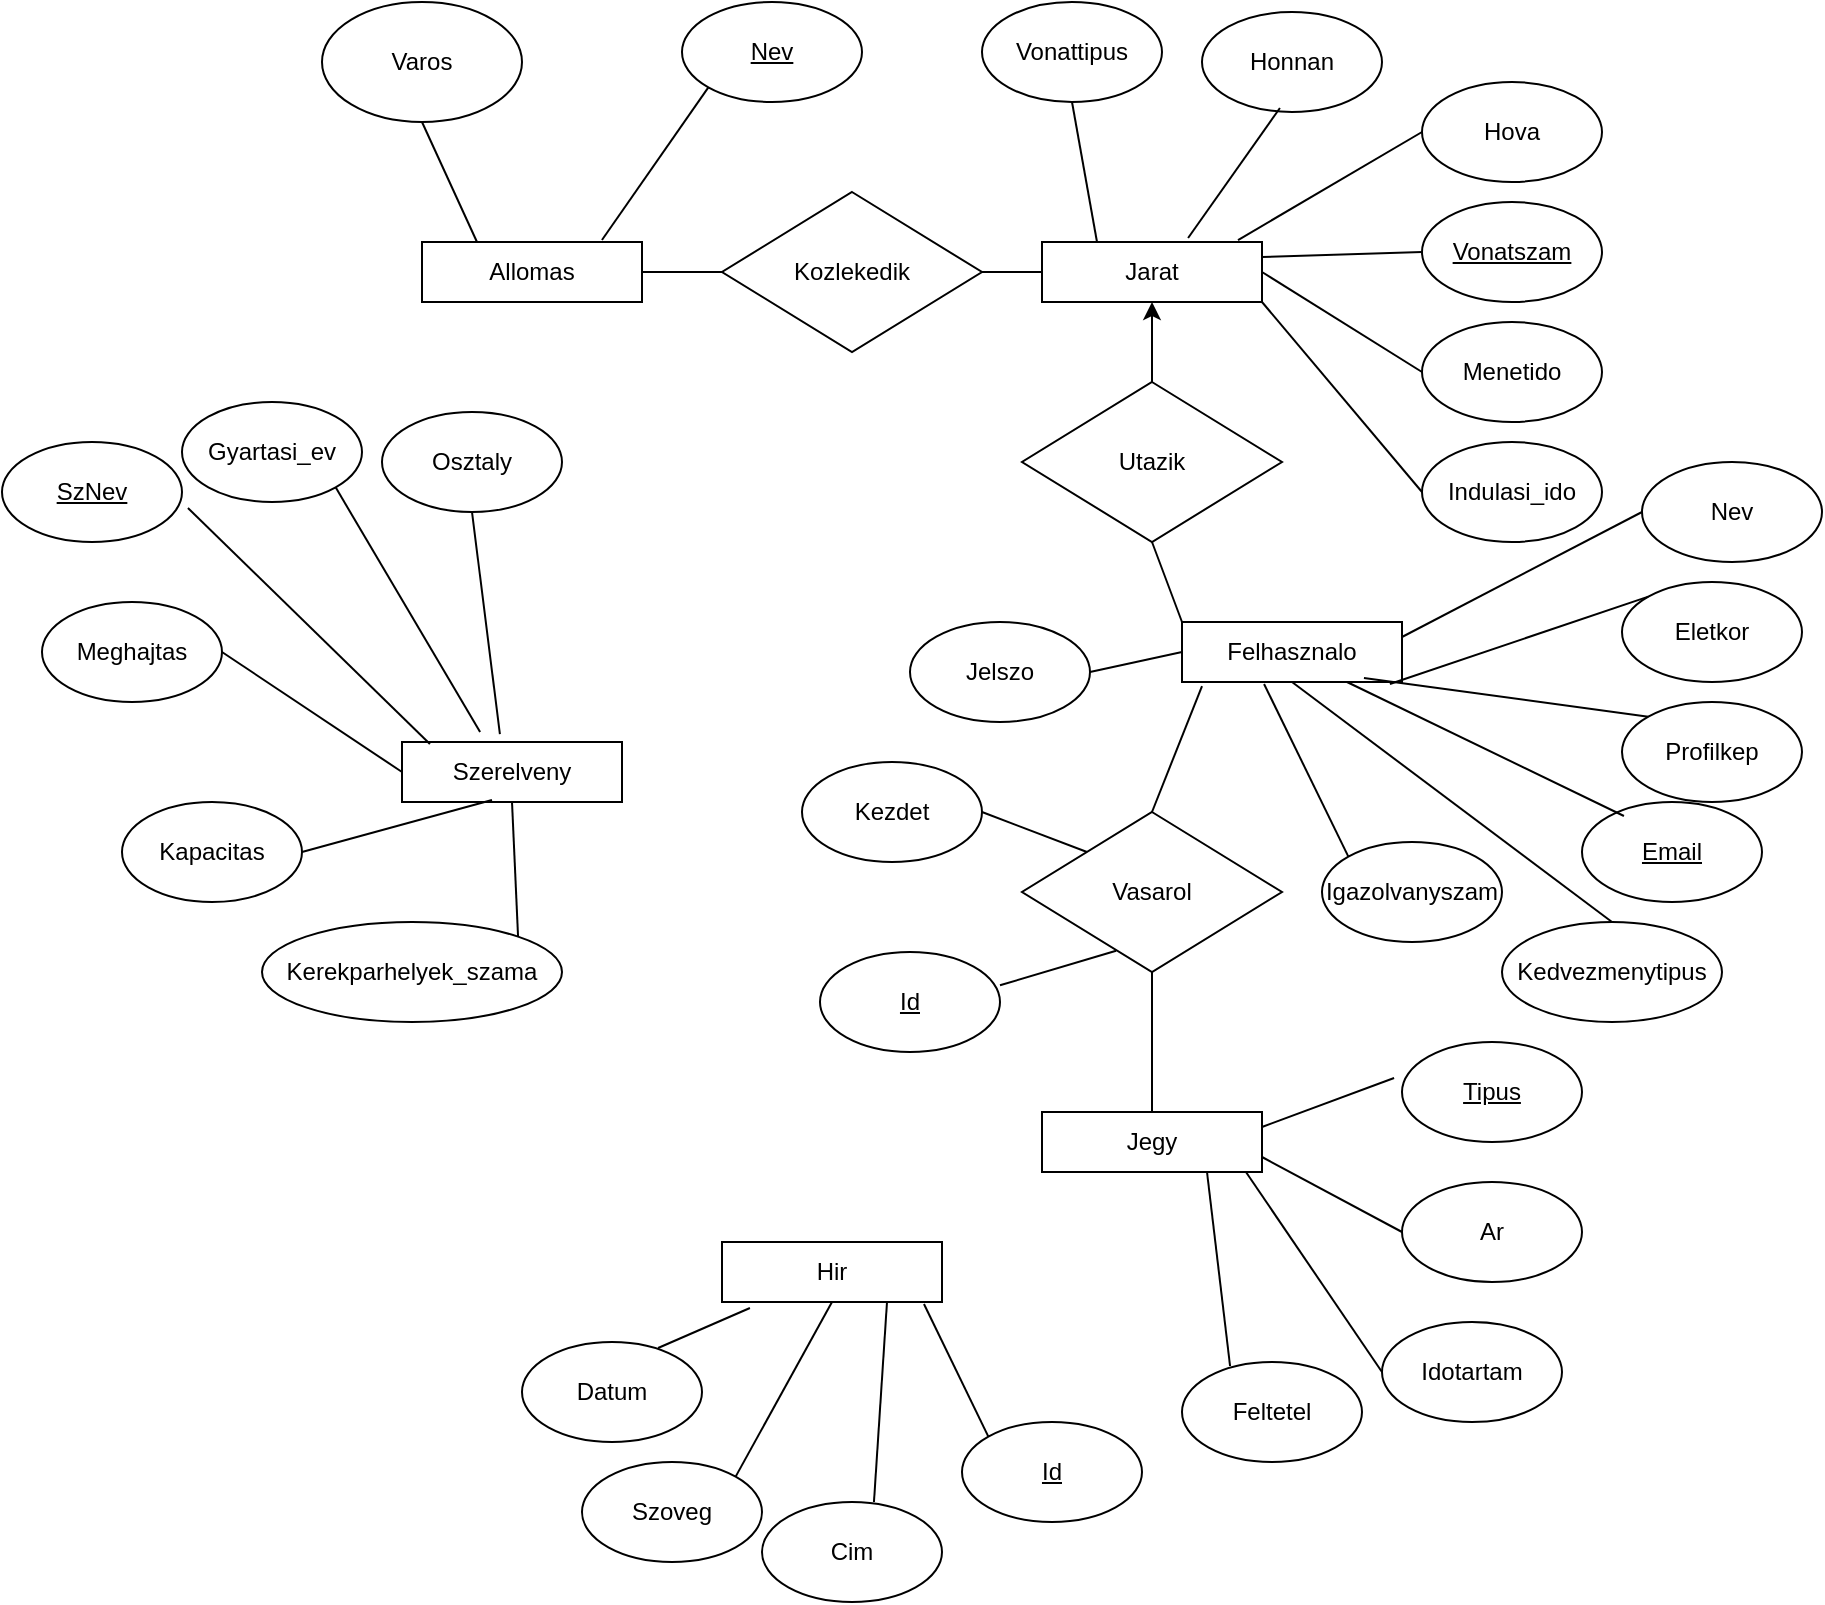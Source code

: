 <mxfile version="22.1.2" type="device">
  <diagram name="1 oldal" id="36wSKTNMPmUcTjD_YmkS">
    <mxGraphModel dx="1802" dy="620" grid="1" gridSize="10" guides="1" tooltips="1" connect="1" arrows="1" fold="1" page="1" pageScale="1" pageWidth="827" pageHeight="1169" math="0" shadow="0">
      <root>
        <mxCell id="0" />
        <mxCell id="1" parent="0" />
        <mxCell id="YrC1Zh7UfG_3kBupLFQ--1" value="Allomas" style="rounded=0;whiteSpace=wrap;html=1;" parent="1" vertex="1">
          <mxGeometry x="170" y="150" width="110" height="30" as="geometry" />
        </mxCell>
        <mxCell id="YrC1Zh7UfG_3kBupLFQ--2" value="Varos" style="ellipse;whiteSpace=wrap;html=1;" parent="1" vertex="1">
          <mxGeometry x="120" y="30" width="100" height="60" as="geometry" />
        </mxCell>
        <mxCell id="YrC1Zh7UfG_3kBupLFQ--3" value="Nev" style="ellipse;whiteSpace=wrap;html=1;fontStyle=4" parent="1" vertex="1">
          <mxGeometry x="300" y="30" width="90" height="50" as="geometry" />
        </mxCell>
        <mxCell id="YrC1Zh7UfG_3kBupLFQ--4" value="" style="endArrow=none;html=1;rounded=0;entryX=0.5;entryY=1;entryDx=0;entryDy=0;exitX=0.25;exitY=0;exitDx=0;exitDy=0;" parent="1" source="YrC1Zh7UfG_3kBupLFQ--1" target="YrC1Zh7UfG_3kBupLFQ--2" edge="1">
          <mxGeometry width="50" height="50" relative="1" as="geometry">
            <mxPoint x="560" y="450" as="sourcePoint" />
            <mxPoint x="610" y="400" as="targetPoint" />
          </mxGeometry>
        </mxCell>
        <mxCell id="YrC1Zh7UfG_3kBupLFQ--5" value="" style="endArrow=none;html=1;rounded=0;exitX=0.818;exitY=-0.033;exitDx=0;exitDy=0;exitPerimeter=0;entryX=0;entryY=1;entryDx=0;entryDy=0;" parent="1" source="YrC1Zh7UfG_3kBupLFQ--1" target="YrC1Zh7UfG_3kBupLFQ--3" edge="1">
          <mxGeometry width="50" height="50" relative="1" as="geometry">
            <mxPoint x="560" y="450" as="sourcePoint" />
            <mxPoint x="610" y="400" as="targetPoint" />
          </mxGeometry>
        </mxCell>
        <mxCell id="YrC1Zh7UfG_3kBupLFQ--6" value="Jarat" style="rounded=0;whiteSpace=wrap;html=1;" parent="1" vertex="1">
          <mxGeometry x="480" y="150" width="110" height="30" as="geometry" />
        </mxCell>
        <mxCell id="YrC1Zh7UfG_3kBupLFQ--7" value="Honnan" style="ellipse;whiteSpace=wrap;html=1;fontStyle=0" parent="1" vertex="1">
          <mxGeometry x="560" y="35" width="90" height="50" as="geometry" />
        </mxCell>
        <mxCell id="YrC1Zh7UfG_3kBupLFQ--8" value="Hova" style="ellipse;whiteSpace=wrap;html=1;fontStyle=0" parent="1" vertex="1">
          <mxGeometry x="670" y="70" width="90" height="50" as="geometry" />
        </mxCell>
        <mxCell id="YrC1Zh7UfG_3kBupLFQ--9" value="Vonatszam" style="ellipse;whiteSpace=wrap;html=1;fontStyle=4" parent="1" vertex="1">
          <mxGeometry x="670" y="130" width="90" height="50" as="geometry" />
        </mxCell>
        <mxCell id="YrC1Zh7UfG_3kBupLFQ--10" value="Indulasi_ido" style="ellipse;whiteSpace=wrap;html=1;fontStyle=0" parent="1" vertex="1">
          <mxGeometry x="670" y="250" width="90" height="50" as="geometry" />
        </mxCell>
        <mxCell id="YrC1Zh7UfG_3kBupLFQ--11" value="Menetido" style="ellipse;whiteSpace=wrap;html=1;" parent="1" vertex="1">
          <mxGeometry x="670" y="190" width="90" height="50" as="geometry" />
        </mxCell>
        <mxCell id="YrC1Zh7UfG_3kBupLFQ--12" value="Vonattipus" style="ellipse;whiteSpace=wrap;html=1;" parent="1" vertex="1">
          <mxGeometry x="450" y="30" width="90" height="50" as="geometry" />
        </mxCell>
        <mxCell id="YrC1Zh7UfG_3kBupLFQ--13" value="" style="endArrow=none;html=1;rounded=0;entryX=0.5;entryY=1;entryDx=0;entryDy=0;exitX=0.25;exitY=0;exitDx=0;exitDy=0;" parent="1" source="YrC1Zh7UfG_3kBupLFQ--6" target="YrC1Zh7UfG_3kBupLFQ--12" edge="1">
          <mxGeometry width="50" height="50" relative="1" as="geometry">
            <mxPoint x="560" y="450" as="sourcePoint" />
            <mxPoint x="610" y="400" as="targetPoint" />
          </mxGeometry>
        </mxCell>
        <mxCell id="YrC1Zh7UfG_3kBupLFQ--14" value="" style="endArrow=none;html=1;rounded=0;entryX=0.433;entryY=0.96;entryDx=0;entryDy=0;entryPerimeter=0;exitX=0.664;exitY=-0.067;exitDx=0;exitDy=0;exitPerimeter=0;" parent="1" source="YrC1Zh7UfG_3kBupLFQ--6" target="YrC1Zh7UfG_3kBupLFQ--7" edge="1">
          <mxGeometry width="50" height="50" relative="1" as="geometry">
            <mxPoint x="560" y="450" as="sourcePoint" />
            <mxPoint x="610" y="400" as="targetPoint" />
          </mxGeometry>
        </mxCell>
        <mxCell id="YrC1Zh7UfG_3kBupLFQ--15" value="" style="endArrow=none;html=1;rounded=0;entryX=0;entryY=0.5;entryDx=0;entryDy=0;exitX=0.891;exitY=-0.033;exitDx=0;exitDy=0;exitPerimeter=0;" parent="1" source="YrC1Zh7UfG_3kBupLFQ--6" target="YrC1Zh7UfG_3kBupLFQ--8" edge="1">
          <mxGeometry width="50" height="50" relative="1" as="geometry">
            <mxPoint x="560" y="450" as="sourcePoint" />
            <mxPoint x="610" y="400" as="targetPoint" />
          </mxGeometry>
        </mxCell>
        <mxCell id="YrC1Zh7UfG_3kBupLFQ--16" value="" style="endArrow=none;html=1;rounded=0;entryX=0;entryY=0.5;entryDx=0;entryDy=0;exitX=1;exitY=0.25;exitDx=0;exitDy=0;" parent="1" source="YrC1Zh7UfG_3kBupLFQ--6" target="YrC1Zh7UfG_3kBupLFQ--9" edge="1">
          <mxGeometry width="50" height="50" relative="1" as="geometry">
            <mxPoint x="560" y="450" as="sourcePoint" />
            <mxPoint x="610" y="400" as="targetPoint" />
          </mxGeometry>
        </mxCell>
        <mxCell id="YrC1Zh7UfG_3kBupLFQ--17" value="" style="endArrow=none;html=1;rounded=0;entryX=0;entryY=0.5;entryDx=0;entryDy=0;exitX=1;exitY=0.5;exitDx=0;exitDy=0;" parent="1" source="YrC1Zh7UfG_3kBupLFQ--6" target="YrC1Zh7UfG_3kBupLFQ--11" edge="1">
          <mxGeometry width="50" height="50" relative="1" as="geometry">
            <mxPoint x="560" y="450" as="sourcePoint" />
            <mxPoint x="610" y="400" as="targetPoint" />
          </mxGeometry>
        </mxCell>
        <mxCell id="YrC1Zh7UfG_3kBupLFQ--18" value="" style="endArrow=none;html=1;rounded=0;entryX=0;entryY=0.5;entryDx=0;entryDy=0;exitX=1;exitY=1;exitDx=0;exitDy=0;" parent="1" source="YrC1Zh7UfG_3kBupLFQ--6" target="YrC1Zh7UfG_3kBupLFQ--10" edge="1">
          <mxGeometry width="50" height="50" relative="1" as="geometry">
            <mxPoint x="560" y="450" as="sourcePoint" />
            <mxPoint x="610" y="400" as="targetPoint" />
          </mxGeometry>
        </mxCell>
        <mxCell id="YrC1Zh7UfG_3kBupLFQ--19" value="Felhasznalo" style="rounded=0;whiteSpace=wrap;html=1;" parent="1" vertex="1">
          <mxGeometry x="550" y="340" width="110" height="30" as="geometry" />
        </mxCell>
        <mxCell id="YrC1Zh7UfG_3kBupLFQ--20" value="Nev" style="ellipse;whiteSpace=wrap;html=1;" parent="1" vertex="1">
          <mxGeometry x="780" y="260" width="90" height="50" as="geometry" />
        </mxCell>
        <mxCell id="YrC1Zh7UfG_3kBupLFQ--21" value="Eletkor" style="ellipse;whiteSpace=wrap;html=1;" parent="1" vertex="1">
          <mxGeometry x="770" y="320" width="90" height="50" as="geometry" />
        </mxCell>
        <mxCell id="YrC1Zh7UfG_3kBupLFQ--22" value="Email" style="ellipse;whiteSpace=wrap;html=1;fontStyle=4" parent="1" vertex="1">
          <mxGeometry x="750" y="430" width="90" height="50" as="geometry" />
        </mxCell>
        <mxCell id="YrC1Zh7UfG_3kBupLFQ--23" value="Kedvezmenytipus" style="ellipse;whiteSpace=wrap;html=1;" parent="1" vertex="1">
          <mxGeometry x="710" y="490" width="110" height="50" as="geometry" />
        </mxCell>
        <mxCell id="YrC1Zh7UfG_3kBupLFQ--24" value="Igazolvanyszam" style="ellipse;whiteSpace=wrap;html=1;" parent="1" vertex="1">
          <mxGeometry x="620" y="450" width="90" height="50" as="geometry" />
        </mxCell>
        <mxCell id="YrC1Zh7UfG_3kBupLFQ--25" value="Profilkep" style="ellipse;whiteSpace=wrap;html=1;" parent="1" vertex="1">
          <mxGeometry x="770" y="380" width="90" height="50" as="geometry" />
        </mxCell>
        <mxCell id="YrC1Zh7UfG_3kBupLFQ--26" value="" style="endArrow=none;html=1;rounded=0;entryX=0;entryY=0.5;entryDx=0;entryDy=0;exitX=1;exitY=0.25;exitDx=0;exitDy=0;" parent="1" source="YrC1Zh7UfG_3kBupLFQ--19" target="YrC1Zh7UfG_3kBupLFQ--20" edge="1">
          <mxGeometry width="50" height="50" relative="1" as="geometry">
            <mxPoint x="560" y="450" as="sourcePoint" />
            <mxPoint x="610" y="400" as="targetPoint" />
          </mxGeometry>
        </mxCell>
        <mxCell id="YrC1Zh7UfG_3kBupLFQ--27" value="" style="endArrow=none;html=1;rounded=0;entryX=0;entryY=0;entryDx=0;entryDy=0;exitX=0.945;exitY=1.033;exitDx=0;exitDy=0;exitPerimeter=0;" parent="1" source="YrC1Zh7UfG_3kBupLFQ--19" target="YrC1Zh7UfG_3kBupLFQ--21" edge="1">
          <mxGeometry width="50" height="50" relative="1" as="geometry">
            <mxPoint x="560" y="450" as="sourcePoint" />
            <mxPoint x="610" y="400" as="targetPoint" />
          </mxGeometry>
        </mxCell>
        <mxCell id="YrC1Zh7UfG_3kBupLFQ--28" value="" style="endArrow=none;html=1;rounded=0;entryX=0;entryY=0;entryDx=0;entryDy=0;exitX=0.827;exitY=0.933;exitDx=0;exitDy=0;exitPerimeter=0;" parent="1" source="YrC1Zh7UfG_3kBupLFQ--19" target="YrC1Zh7UfG_3kBupLFQ--25" edge="1">
          <mxGeometry width="50" height="50" relative="1" as="geometry">
            <mxPoint x="560" y="450" as="sourcePoint" />
            <mxPoint x="610" y="400" as="targetPoint" />
          </mxGeometry>
        </mxCell>
        <mxCell id="YrC1Zh7UfG_3kBupLFQ--29" value="" style="endArrow=none;html=1;rounded=0;entryX=0.233;entryY=0.14;entryDx=0;entryDy=0;entryPerimeter=0;exitX=0.75;exitY=1;exitDx=0;exitDy=0;" parent="1" source="YrC1Zh7UfG_3kBupLFQ--19" target="YrC1Zh7UfG_3kBupLFQ--22" edge="1">
          <mxGeometry width="50" height="50" relative="1" as="geometry">
            <mxPoint x="560" y="450" as="sourcePoint" />
            <mxPoint x="610" y="400" as="targetPoint" />
          </mxGeometry>
        </mxCell>
        <mxCell id="YrC1Zh7UfG_3kBupLFQ--30" value="" style="endArrow=none;html=1;rounded=0;exitX=0.5;exitY=0;exitDx=0;exitDy=0;entryX=0.5;entryY=1;entryDx=0;entryDy=0;" parent="1" source="YrC1Zh7UfG_3kBupLFQ--23" target="YrC1Zh7UfG_3kBupLFQ--19" edge="1">
          <mxGeometry width="50" height="50" relative="1" as="geometry">
            <mxPoint x="560" y="450" as="sourcePoint" />
            <mxPoint x="610" y="400" as="targetPoint" />
          </mxGeometry>
        </mxCell>
        <mxCell id="YrC1Zh7UfG_3kBupLFQ--31" value="" style="endArrow=none;html=1;rounded=0;entryX=0.373;entryY=1.033;entryDx=0;entryDy=0;entryPerimeter=0;exitX=0;exitY=0;exitDx=0;exitDy=0;" parent="1" source="YrC1Zh7UfG_3kBupLFQ--24" target="YrC1Zh7UfG_3kBupLFQ--19" edge="1">
          <mxGeometry width="50" height="50" relative="1" as="geometry">
            <mxPoint x="640" y="447" as="sourcePoint" />
            <mxPoint x="610" y="400" as="targetPoint" />
          </mxGeometry>
        </mxCell>
        <mxCell id="YrC1Zh7UfG_3kBupLFQ--33" value="Jegy" style="rounded=0;whiteSpace=wrap;html=1;" parent="1" vertex="1">
          <mxGeometry x="480" y="585" width="110" height="30" as="geometry" />
        </mxCell>
        <mxCell id="YrC1Zh7UfG_3kBupLFQ--35" value="Tipus" style="ellipse;whiteSpace=wrap;html=1;fontStyle=4" parent="1" vertex="1">
          <mxGeometry x="660" y="550" width="90" height="50" as="geometry" />
        </mxCell>
        <mxCell id="YrC1Zh7UfG_3kBupLFQ--36" value="Ar" style="ellipse;whiteSpace=wrap;html=1;" parent="1" vertex="1">
          <mxGeometry x="660" y="620" width="90" height="50" as="geometry" />
        </mxCell>
        <mxCell id="YrC1Zh7UfG_3kBupLFQ--37" value="Feltetel" style="ellipse;whiteSpace=wrap;html=1;" parent="1" vertex="1">
          <mxGeometry x="550" y="710" width="90" height="50" as="geometry" />
        </mxCell>
        <mxCell id="YrC1Zh7UfG_3kBupLFQ--38" value="Idotartam" style="ellipse;whiteSpace=wrap;html=1;" parent="1" vertex="1">
          <mxGeometry x="650" y="690" width="90" height="50" as="geometry" />
        </mxCell>
        <mxCell id="YrC1Zh7UfG_3kBupLFQ--39" value="" style="endArrow=none;html=1;rounded=0;entryX=-0.044;entryY=0.36;entryDx=0;entryDy=0;entryPerimeter=0;exitX=1;exitY=0.25;exitDx=0;exitDy=0;" parent="1" source="YrC1Zh7UfG_3kBupLFQ--33" target="YrC1Zh7UfG_3kBupLFQ--35" edge="1">
          <mxGeometry width="50" height="50" relative="1" as="geometry">
            <mxPoint x="560" y="450" as="sourcePoint" />
            <mxPoint x="610" y="400" as="targetPoint" />
          </mxGeometry>
        </mxCell>
        <mxCell id="YrC1Zh7UfG_3kBupLFQ--40" value="" style="endArrow=none;html=1;rounded=0;entryX=0;entryY=0.5;entryDx=0;entryDy=0;exitX=1;exitY=0.75;exitDx=0;exitDy=0;" parent="1" source="YrC1Zh7UfG_3kBupLFQ--33" target="YrC1Zh7UfG_3kBupLFQ--36" edge="1">
          <mxGeometry width="50" height="50" relative="1" as="geometry">
            <mxPoint x="560" y="450" as="sourcePoint" />
            <mxPoint x="610" y="400" as="targetPoint" />
          </mxGeometry>
        </mxCell>
        <mxCell id="YrC1Zh7UfG_3kBupLFQ--41" value="" style="endArrow=none;html=1;rounded=0;entryX=0;entryY=0.5;entryDx=0;entryDy=0;exitX=0.927;exitY=1;exitDx=0;exitDy=0;exitPerimeter=0;" parent="1" source="YrC1Zh7UfG_3kBupLFQ--33" target="YrC1Zh7UfG_3kBupLFQ--38" edge="1">
          <mxGeometry width="50" height="50" relative="1" as="geometry">
            <mxPoint x="560" y="450" as="sourcePoint" />
            <mxPoint x="610" y="400" as="targetPoint" />
          </mxGeometry>
        </mxCell>
        <mxCell id="YrC1Zh7UfG_3kBupLFQ--42" value="" style="endArrow=none;html=1;rounded=0;entryX=0.267;entryY=0.04;entryDx=0;entryDy=0;entryPerimeter=0;exitX=0.75;exitY=1;exitDx=0;exitDy=0;" parent="1" source="YrC1Zh7UfG_3kBupLFQ--33" target="YrC1Zh7UfG_3kBupLFQ--37" edge="1">
          <mxGeometry width="50" height="50" relative="1" as="geometry">
            <mxPoint x="560" y="450" as="sourcePoint" />
            <mxPoint x="610" y="400" as="targetPoint" />
          </mxGeometry>
        </mxCell>
        <mxCell id="YrC1Zh7UfG_3kBupLFQ--43" value="Hir" style="rounded=0;whiteSpace=wrap;html=1;" parent="1" vertex="1">
          <mxGeometry x="320" y="650" width="110" height="30" as="geometry" />
        </mxCell>
        <mxCell id="YrC1Zh7UfG_3kBupLFQ--44" value="Cim" style="ellipse;whiteSpace=wrap;html=1;" parent="1" vertex="1">
          <mxGeometry x="340" y="780" width="90" height="50" as="geometry" />
        </mxCell>
        <mxCell id="YrC1Zh7UfG_3kBupLFQ--45" value="Szoveg" style="ellipse;whiteSpace=wrap;html=1;" parent="1" vertex="1">
          <mxGeometry x="250" y="760" width="90" height="50" as="geometry" />
        </mxCell>
        <mxCell id="YrC1Zh7UfG_3kBupLFQ--46" value="Datum" style="ellipse;whiteSpace=wrap;html=1;" parent="1" vertex="1">
          <mxGeometry x="220" y="700" width="90" height="50" as="geometry" />
        </mxCell>
        <mxCell id="YrC1Zh7UfG_3kBupLFQ--47" value="Id" style="ellipse;whiteSpace=wrap;html=1;fontStyle=4" parent="1" vertex="1">
          <mxGeometry x="440" y="740" width="90" height="50" as="geometry" />
        </mxCell>
        <mxCell id="YrC1Zh7UfG_3kBupLFQ--48" value="" style="endArrow=none;html=1;rounded=0;exitX=0.756;exitY=0.06;exitDx=0;exitDy=0;exitPerimeter=0;entryX=0.127;entryY=1.1;entryDx=0;entryDy=0;entryPerimeter=0;" parent="1" source="YrC1Zh7UfG_3kBupLFQ--46" target="YrC1Zh7UfG_3kBupLFQ--43" edge="1">
          <mxGeometry width="50" height="50" relative="1" as="geometry">
            <mxPoint x="560" y="550" as="sourcePoint" />
            <mxPoint x="610" y="500" as="targetPoint" />
          </mxGeometry>
        </mxCell>
        <mxCell id="YrC1Zh7UfG_3kBupLFQ--49" value="" style="endArrow=none;html=1;rounded=0;exitX=1;exitY=0;exitDx=0;exitDy=0;entryX=0.5;entryY=1;entryDx=0;entryDy=0;" parent="1" source="YrC1Zh7UfG_3kBupLFQ--45" target="YrC1Zh7UfG_3kBupLFQ--43" edge="1">
          <mxGeometry width="50" height="50" relative="1" as="geometry">
            <mxPoint x="560" y="550" as="sourcePoint" />
            <mxPoint x="610" y="500" as="targetPoint" />
          </mxGeometry>
        </mxCell>
        <mxCell id="YrC1Zh7UfG_3kBupLFQ--50" value="" style="endArrow=none;html=1;rounded=0;exitX=0.622;exitY=0;exitDx=0;exitDy=0;exitPerimeter=0;entryX=0.75;entryY=1;entryDx=0;entryDy=0;" parent="1" source="YrC1Zh7UfG_3kBupLFQ--44" target="YrC1Zh7UfG_3kBupLFQ--43" edge="1">
          <mxGeometry width="50" height="50" relative="1" as="geometry">
            <mxPoint x="560" y="550" as="sourcePoint" />
            <mxPoint x="610" y="500" as="targetPoint" />
          </mxGeometry>
        </mxCell>
        <mxCell id="YrC1Zh7UfG_3kBupLFQ--51" value="" style="endArrow=none;html=1;rounded=0;exitX=0;exitY=0;exitDx=0;exitDy=0;entryX=0.918;entryY=1.033;entryDx=0;entryDy=0;entryPerimeter=0;" parent="1" source="YrC1Zh7UfG_3kBupLFQ--47" target="YrC1Zh7UfG_3kBupLFQ--43" edge="1">
          <mxGeometry width="50" height="50" relative="1" as="geometry">
            <mxPoint x="560" y="550" as="sourcePoint" />
            <mxPoint x="610" y="500" as="targetPoint" />
          </mxGeometry>
        </mxCell>
        <mxCell id="YrC1Zh7UfG_3kBupLFQ--63" value="Szerelveny" style="rounded=0;whiteSpace=wrap;html=1;" parent="1" vertex="1">
          <mxGeometry x="160" y="400" width="110" height="30" as="geometry" />
        </mxCell>
        <mxCell id="YrC1Zh7UfG_3kBupLFQ--64" value="Gyartasi_ev" style="ellipse;whiteSpace=wrap;html=1;" parent="1" vertex="1">
          <mxGeometry x="50" y="230" width="90" height="50" as="geometry" />
        </mxCell>
        <mxCell id="YrC1Zh7UfG_3kBupLFQ--65" value="SzNev" style="ellipse;whiteSpace=wrap;html=1;fontStyle=4" parent="1" vertex="1">
          <mxGeometry x="-40" y="250" width="90" height="50" as="geometry" />
        </mxCell>
        <mxCell id="YrC1Zh7UfG_3kBupLFQ--66" value="Meghajtas" style="ellipse;whiteSpace=wrap;html=1;" parent="1" vertex="1">
          <mxGeometry x="-20" y="330" width="90" height="50" as="geometry" />
        </mxCell>
        <mxCell id="YrC1Zh7UfG_3kBupLFQ--67" value="Kapacitas" style="ellipse;whiteSpace=wrap;html=1;" parent="1" vertex="1">
          <mxGeometry x="20" y="430" width="90" height="50" as="geometry" />
        </mxCell>
        <mxCell id="YrC1Zh7UfG_3kBupLFQ--68" value="Kerekparhelyek_szama" style="ellipse;whiteSpace=wrap;html=1;" parent="1" vertex="1">
          <mxGeometry x="90" y="490" width="150" height="50" as="geometry" />
        </mxCell>
        <mxCell id="YrC1Zh7UfG_3kBupLFQ--69" value="Osztaly" style="ellipse;whiteSpace=wrap;html=1;" parent="1" vertex="1">
          <mxGeometry x="150" y="235" width="90" height="50" as="geometry" />
        </mxCell>
        <mxCell id="YrC1Zh7UfG_3kBupLFQ--70" value="" style="endArrow=none;html=1;rounded=0;exitX=1;exitY=0;exitDx=0;exitDy=0;entryX=0.5;entryY=1;entryDx=0;entryDy=0;" parent="1" source="YrC1Zh7UfG_3kBupLFQ--68" target="YrC1Zh7UfG_3kBupLFQ--63" edge="1">
          <mxGeometry width="50" height="50" relative="1" as="geometry">
            <mxPoint x="580" y="460" as="sourcePoint" />
            <mxPoint x="630" y="410" as="targetPoint" />
          </mxGeometry>
        </mxCell>
        <mxCell id="YrC1Zh7UfG_3kBupLFQ--71" value="" style="endArrow=none;html=1;rounded=0;exitX=1;exitY=0.5;exitDx=0;exitDy=0;entryX=0.409;entryY=0.967;entryDx=0;entryDy=0;entryPerimeter=0;" parent="1" source="YrC1Zh7UfG_3kBupLFQ--67" target="YrC1Zh7UfG_3kBupLFQ--63" edge="1">
          <mxGeometry width="50" height="50" relative="1" as="geometry">
            <mxPoint x="580" y="460" as="sourcePoint" />
            <mxPoint x="630" y="410" as="targetPoint" />
          </mxGeometry>
        </mxCell>
        <mxCell id="YrC1Zh7UfG_3kBupLFQ--72" value="" style="endArrow=none;html=1;rounded=0;exitX=1;exitY=0.5;exitDx=0;exitDy=0;entryX=0;entryY=0.5;entryDx=0;entryDy=0;" parent="1" source="YrC1Zh7UfG_3kBupLFQ--66" target="YrC1Zh7UfG_3kBupLFQ--63" edge="1">
          <mxGeometry width="50" height="50" relative="1" as="geometry">
            <mxPoint x="580" y="460" as="sourcePoint" />
            <mxPoint x="630" y="410" as="targetPoint" />
          </mxGeometry>
        </mxCell>
        <mxCell id="YrC1Zh7UfG_3kBupLFQ--73" value="" style="endArrow=none;html=1;rounded=0;exitX=1.033;exitY=0.66;exitDx=0;exitDy=0;exitPerimeter=0;entryX=0.127;entryY=0.033;entryDx=0;entryDy=0;entryPerimeter=0;" parent="1" source="YrC1Zh7UfG_3kBupLFQ--65" target="YrC1Zh7UfG_3kBupLFQ--63" edge="1">
          <mxGeometry width="50" height="50" relative="1" as="geometry">
            <mxPoint x="580" y="460" as="sourcePoint" />
            <mxPoint x="630" y="410" as="targetPoint" />
          </mxGeometry>
        </mxCell>
        <mxCell id="YrC1Zh7UfG_3kBupLFQ--74" value="" style="endArrow=none;html=1;rounded=0;exitX=1;exitY=1;exitDx=0;exitDy=0;entryX=0.355;entryY=-0.167;entryDx=0;entryDy=0;entryPerimeter=0;" parent="1" source="YrC1Zh7UfG_3kBupLFQ--64" target="YrC1Zh7UfG_3kBupLFQ--63" edge="1">
          <mxGeometry width="50" height="50" relative="1" as="geometry">
            <mxPoint x="580" y="460" as="sourcePoint" />
            <mxPoint x="630" y="410" as="targetPoint" />
          </mxGeometry>
        </mxCell>
        <mxCell id="YrC1Zh7UfG_3kBupLFQ--75" value="" style="endArrow=none;html=1;rounded=0;exitX=0.5;exitY=1;exitDx=0;exitDy=0;entryX=0.445;entryY=-0.133;entryDx=0;entryDy=0;entryPerimeter=0;" parent="1" source="YrC1Zh7UfG_3kBupLFQ--69" target="YrC1Zh7UfG_3kBupLFQ--63" edge="1">
          <mxGeometry width="50" height="50" relative="1" as="geometry">
            <mxPoint x="580" y="460" as="sourcePoint" />
            <mxPoint x="630" y="410" as="targetPoint" />
          </mxGeometry>
        </mxCell>
        <mxCell id="YrC1Zh7UfG_3kBupLFQ--76" value="Vasarol" style="rhombus;whiteSpace=wrap;html=1;" parent="1" vertex="1">
          <mxGeometry x="470" y="435" width="130" height="80" as="geometry" />
        </mxCell>
        <mxCell id="YrC1Zh7UfG_3kBupLFQ--77" value="" style="endArrow=none;html=1;rounded=0;entryX=0.5;entryY=0;entryDx=0;entryDy=0;exitX=0.5;exitY=1;exitDx=0;exitDy=0;endFill=0;" parent="1" source="YrC1Zh7UfG_3kBupLFQ--76" target="YrC1Zh7UfG_3kBupLFQ--33" edge="1">
          <mxGeometry width="50" height="50" relative="1" as="geometry">
            <mxPoint x="580" y="460" as="sourcePoint" />
            <mxPoint x="630" y="410" as="targetPoint" />
          </mxGeometry>
        </mxCell>
        <mxCell id="YrC1Zh7UfG_3kBupLFQ--78" value="" style="endArrow=none;html=1;rounded=0;entryX=0.091;entryY=1.067;entryDx=0;entryDy=0;exitX=0.5;exitY=0;exitDx=0;exitDy=0;endFill=0;entryPerimeter=0;" parent="1" source="YrC1Zh7UfG_3kBupLFQ--76" target="YrC1Zh7UfG_3kBupLFQ--19" edge="1">
          <mxGeometry width="50" height="50" relative="1" as="geometry">
            <mxPoint x="580" y="460" as="sourcePoint" />
            <mxPoint x="630" y="410" as="targetPoint" />
          </mxGeometry>
        </mxCell>
        <mxCell id="YrC1Zh7UfG_3kBupLFQ--79" value="Utazik" style="rhombus;whiteSpace=wrap;html=1;" parent="1" vertex="1">
          <mxGeometry x="470" y="220" width="130" height="80" as="geometry" />
        </mxCell>
        <mxCell id="YrC1Zh7UfG_3kBupLFQ--80" value="" style="endArrow=none;html=1;rounded=0;entryX=0.5;entryY=1;entryDx=0;entryDy=0;exitX=0;exitY=0;exitDx=0;exitDy=0;" parent="1" source="YrC1Zh7UfG_3kBupLFQ--19" target="YrC1Zh7UfG_3kBupLFQ--79" edge="1">
          <mxGeometry width="50" height="50" relative="1" as="geometry">
            <mxPoint x="580" y="460" as="sourcePoint" />
            <mxPoint x="630" y="410" as="targetPoint" />
          </mxGeometry>
        </mxCell>
        <mxCell id="YrC1Zh7UfG_3kBupLFQ--81" value="" style="endArrow=classic;html=1;rounded=0;entryX=0.5;entryY=1;entryDx=0;entryDy=0;exitX=0.5;exitY=0;exitDx=0;exitDy=0;" parent="1" source="YrC1Zh7UfG_3kBupLFQ--79" target="YrC1Zh7UfG_3kBupLFQ--6" edge="1">
          <mxGeometry width="50" height="50" relative="1" as="geometry">
            <mxPoint x="580" y="460" as="sourcePoint" />
            <mxPoint x="630" y="410" as="targetPoint" />
          </mxGeometry>
        </mxCell>
        <mxCell id="YrC1Zh7UfG_3kBupLFQ--82" value="Kozlekedik" style="rhombus;whiteSpace=wrap;html=1;" parent="1" vertex="1">
          <mxGeometry x="320" y="125" width="130" height="80" as="geometry" />
        </mxCell>
        <mxCell id="YrC1Zh7UfG_3kBupLFQ--83" value="" style="endArrow=none;html=1;rounded=0;entryX=0;entryY=0.5;entryDx=0;entryDy=0;exitX=1;exitY=0.5;exitDx=0;exitDy=0;" parent="1" source="YrC1Zh7UfG_3kBupLFQ--82" target="YrC1Zh7UfG_3kBupLFQ--6" edge="1">
          <mxGeometry width="50" height="50" relative="1" as="geometry">
            <mxPoint x="270" y="300" as="sourcePoint" />
            <mxPoint x="320" y="250" as="targetPoint" />
          </mxGeometry>
        </mxCell>
        <mxCell id="YrC1Zh7UfG_3kBupLFQ--84" value="" style="endArrow=none;html=1;rounded=0;entryX=0;entryY=0.5;entryDx=0;entryDy=0;exitX=1;exitY=0.5;exitDx=0;exitDy=0;" parent="1" source="YrC1Zh7UfG_3kBupLFQ--1" target="YrC1Zh7UfG_3kBupLFQ--82" edge="1">
          <mxGeometry width="50" height="50" relative="1" as="geometry">
            <mxPoint x="580" y="460" as="sourcePoint" />
            <mxPoint x="630" y="410" as="targetPoint" />
          </mxGeometry>
        </mxCell>
        <mxCell id="QszrBWJH-Uq1SkVZCYn0-1" value="Jelszo" style="ellipse;whiteSpace=wrap;html=1;" parent="1" vertex="1">
          <mxGeometry x="414" y="340" width="90" height="50" as="geometry" />
        </mxCell>
        <mxCell id="QszrBWJH-Uq1SkVZCYn0-2" value="" style="endArrow=none;html=1;rounded=0;entryX=0;entryY=0.5;entryDx=0;entryDy=0;exitX=1;exitY=0.5;exitDx=0;exitDy=0;" parent="1" source="QszrBWJH-Uq1SkVZCYn0-1" target="YrC1Zh7UfG_3kBupLFQ--19" edge="1">
          <mxGeometry width="50" height="50" relative="1" as="geometry">
            <mxPoint x="520" y="480" as="sourcePoint" />
            <mxPoint x="570" y="430" as="targetPoint" />
          </mxGeometry>
        </mxCell>
        <mxCell id="gldmrt95Ori4K71YFhoZ-1" value="Kezdet" style="ellipse;whiteSpace=wrap;html=1;" parent="1" vertex="1">
          <mxGeometry x="360" y="410" width="90" height="50" as="geometry" />
        </mxCell>
        <mxCell id="gldmrt95Ori4K71YFhoZ-2" value="&lt;u&gt;Id&lt;/u&gt;" style="ellipse;whiteSpace=wrap;html=1;" parent="1" vertex="1">
          <mxGeometry x="369" y="505" width="90" height="50" as="geometry" />
        </mxCell>
        <mxCell id="gldmrt95Ori4K71YFhoZ-3" value="" style="endArrow=none;html=1;rounded=0;entryX=1;entryY=0.5;entryDx=0;entryDy=0;exitX=0;exitY=0;exitDx=0;exitDy=0;" parent="1" source="YrC1Zh7UfG_3kBupLFQ--76" target="gldmrt95Ori4K71YFhoZ-1" edge="1">
          <mxGeometry width="50" height="50" relative="1" as="geometry">
            <mxPoint x="420" y="490" as="sourcePoint" />
            <mxPoint x="470" y="440" as="targetPoint" />
          </mxGeometry>
        </mxCell>
        <mxCell id="gldmrt95Ori4K71YFhoZ-4" value="" style="endArrow=none;html=1;rounded=0;entryX=0.362;entryY=0.867;entryDx=0;entryDy=0;entryPerimeter=0;exitX=1;exitY=0.333;exitDx=0;exitDy=0;exitPerimeter=0;" parent="1" source="gldmrt95Ori4K71YFhoZ-2" target="YrC1Zh7UfG_3kBupLFQ--76" edge="1">
          <mxGeometry width="50" height="50" relative="1" as="geometry">
            <mxPoint x="420" y="490" as="sourcePoint" />
            <mxPoint x="470" y="440" as="targetPoint" />
          </mxGeometry>
        </mxCell>
      </root>
    </mxGraphModel>
  </diagram>
</mxfile>
